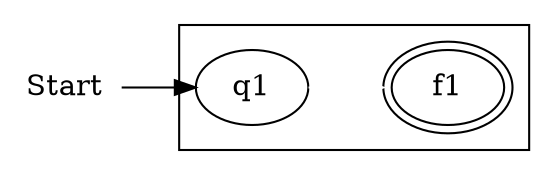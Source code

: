 digraph G {
    rankdir=LR;    
    Start->q1;
    Start [shape = plaintext];
    subgraph cluster0 {
        q1 -> f1 [ color = white ];
        f1 [ peripheries = 2 ];
    };
}
